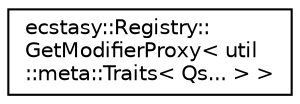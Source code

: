 digraph "Graphical Class Hierarchy"
{
 // LATEX_PDF_SIZE
  edge [fontname="Helvetica",fontsize="10",labelfontname="Helvetica",labelfontsize="10"];
  node [fontname="Helvetica",fontsize="10",shape=record];
  rankdir="LR";
  Node0 [label="ecstasy::Registry::\lGetModifierProxy\< util\l::meta::Traits\< Qs... \> \>",height=0.2,width=0.4,color="black", fillcolor="white", style="filled",URL="$structecstasy_1_1_registry_1_1_get_modifier_proxy_3_01util_1_1meta_1_1_traits_3_01_qs_8_8_8_01_4_01_4.html",tooltip="Proxy structure to extract the operand types using template partial specialization."];
}
